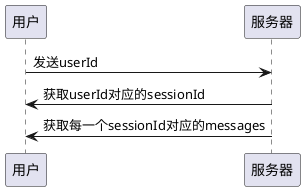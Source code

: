 @startuml
用户 -> 服务器: 发送userId
服务器 -> 用户: 获取userId对应的sessionId
服务器 -> 用户: 获取每一个sessionId对应的messages
@enduml
